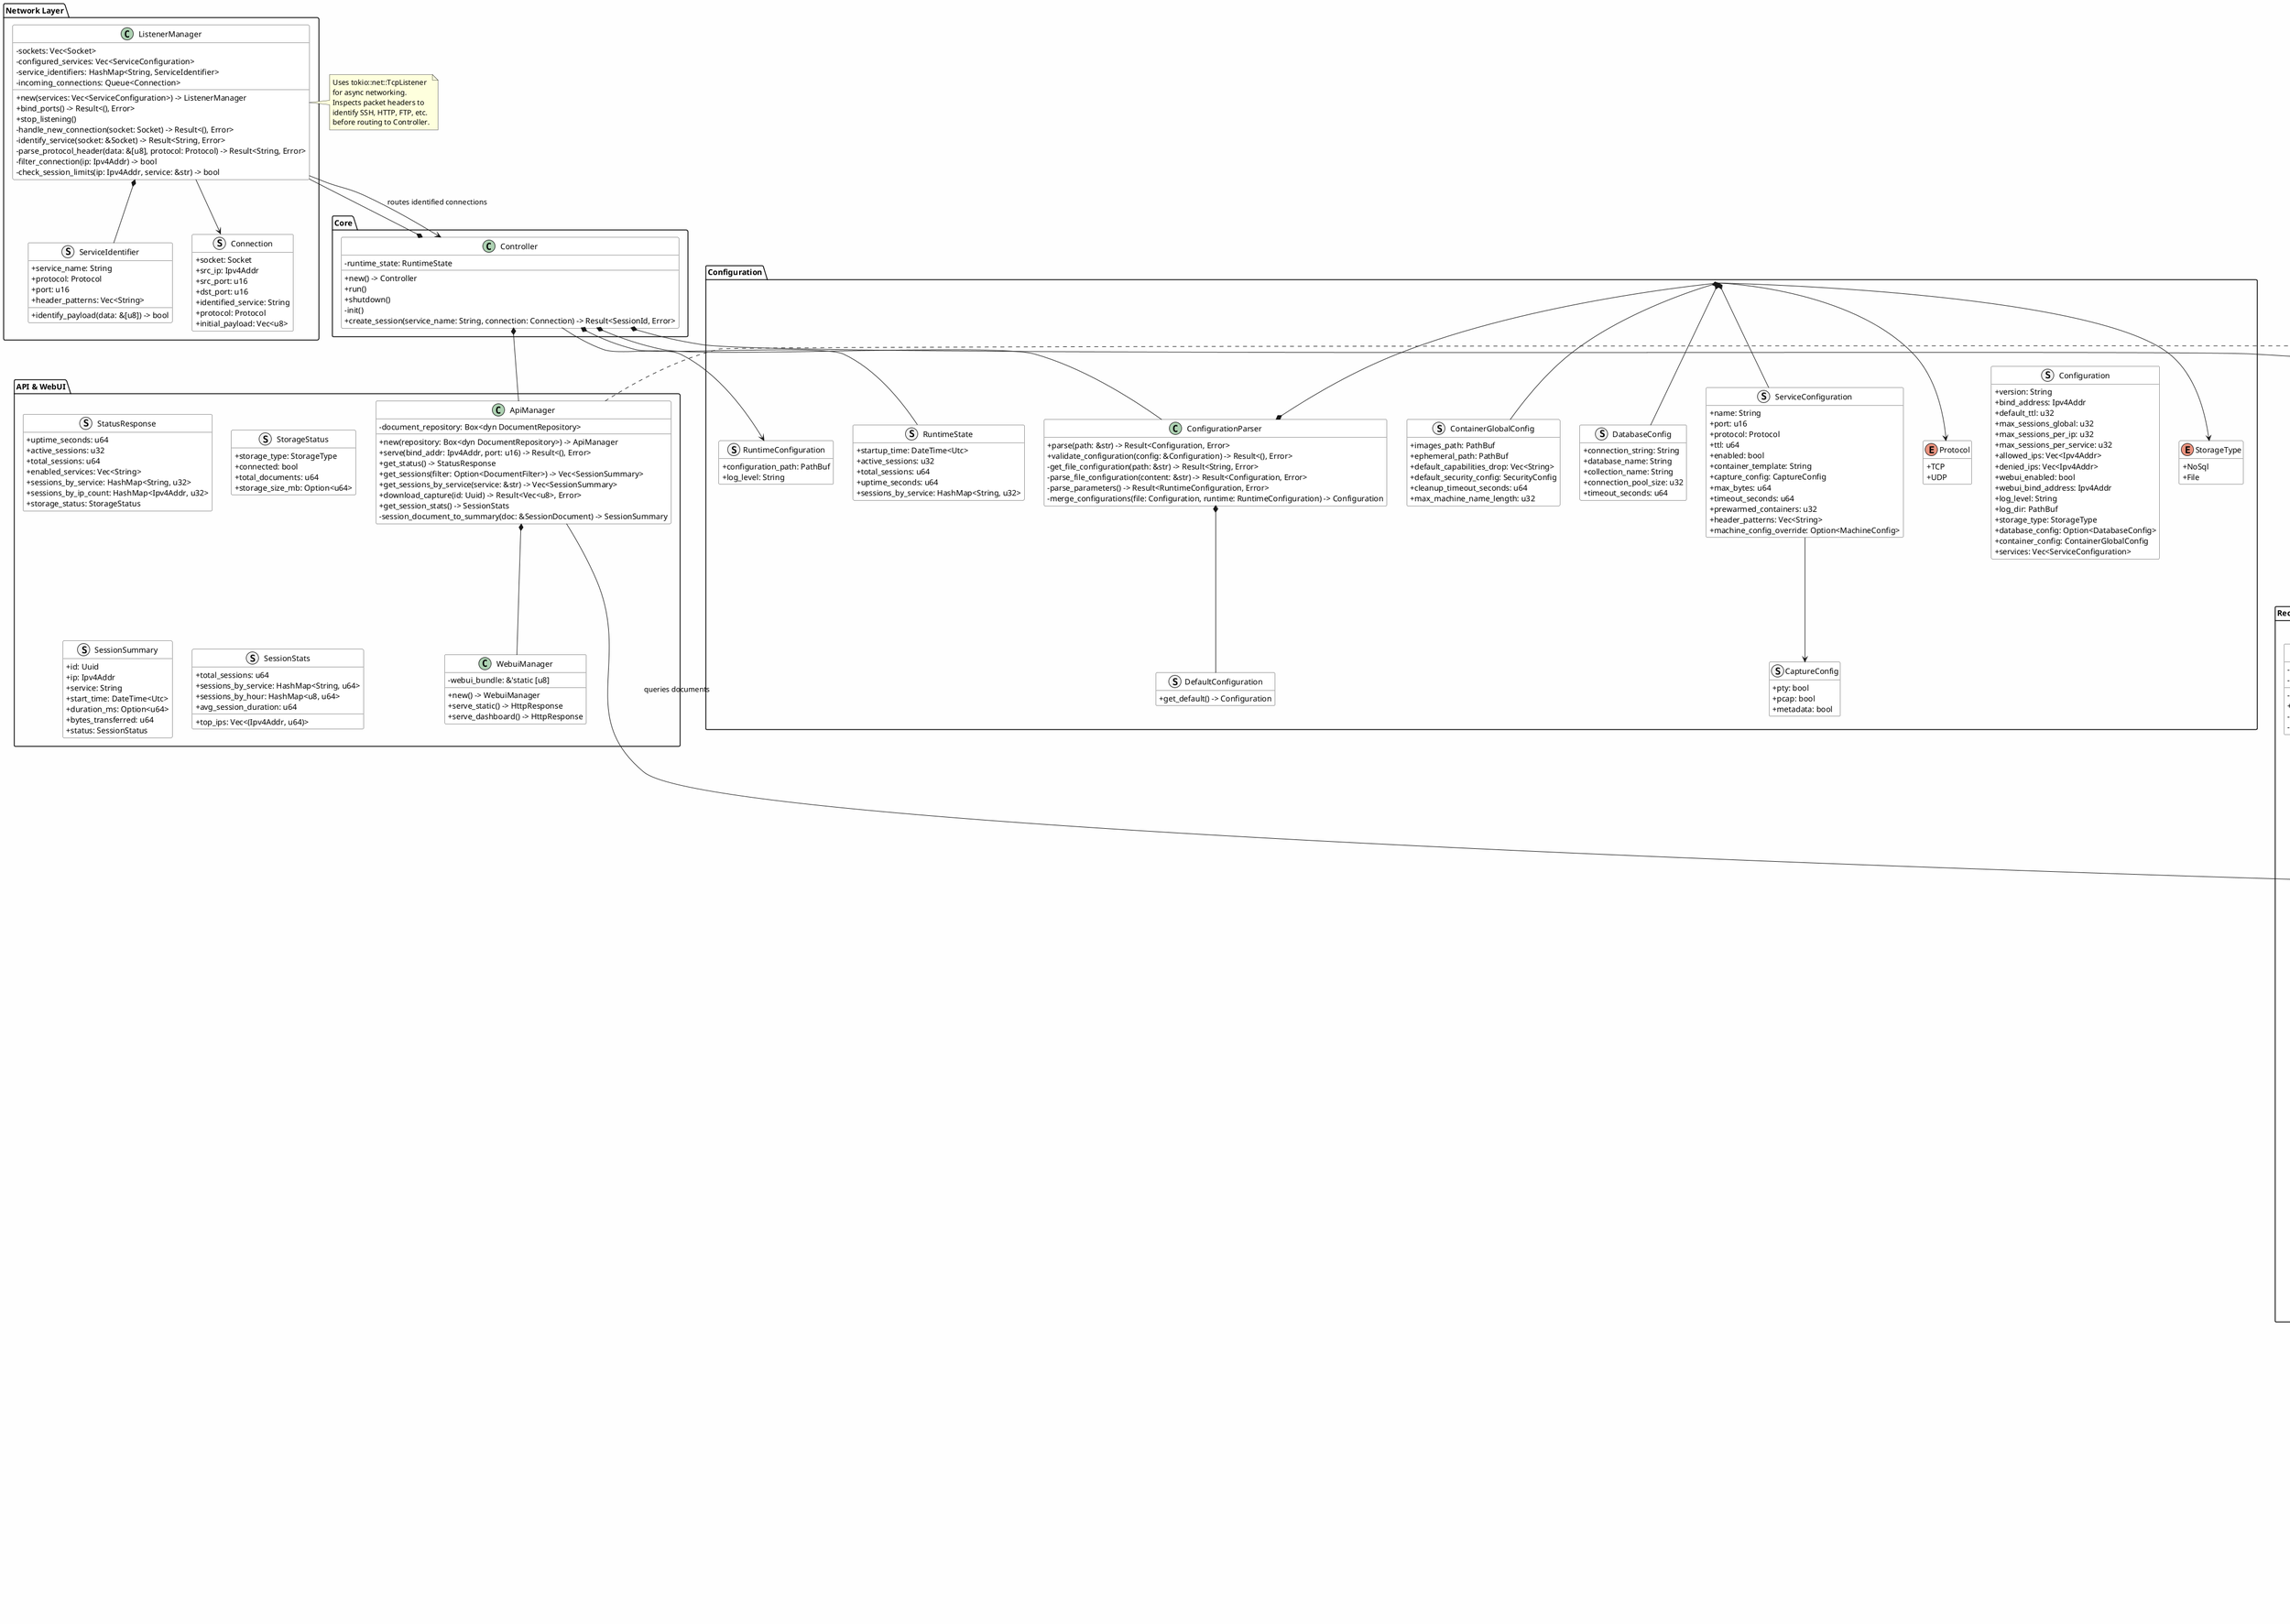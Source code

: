 @startuml

skinparam classAttributeIconSize 0
skinparam groupInheritance 2
hide empty methods
hide empty members
top to bottom direction
skinparam backgroundColor #FEFEFE
skinparam classBackgroundColor #FFFFFF
skinparam classBorderColor #333333

package "Core" {
  class Controller {
    + new() -> Controller
    + run()
    + shutdown()
    - init()
    + create_session(service_name: String, connection: Connection) -> Result<SessionId, Error>
    - runtime_state: RuntimeState
  }
}

package "Network Layer" {
  class ListenerManager {
    + new(services: Vec<ServiceConfiguration>) -> ListenerManager
    + bind_ports() -> Result<(), Error>
    + stop_listening()
    - handle_new_connection(socket: Socket) -> Result<(), Error>
    - identify_service(socket: &Socket) -> Result<String, Error>
    - parse_protocol_header(data: &[u8], protocol: Protocol) -> Result<String, Error>
    - filter_connection(ip: Ipv4Addr) -> bool
    - check_session_limits(ip: Ipv4Addr, service: &str) -> bool
    - sockets: Vec<Socket>
    - configured_services: Vec<ServiceConfiguration>
    - service_identifiers: HashMap<String, ServiceIdentifier>
    - incoming_connections: Queue<Connection>
  }

  struct ServiceIdentifier {
    + service_name: String
    + protocol: Protocol
    + port: u16
    + header_patterns: Vec<String>
    + identify_payload(data: &[u8]) -> bool
  }

  struct Connection {
    + socket: Socket
    + src_ip: Ipv4Addr
    + src_port: u16
    + dst_port: u16
    + identified_service: String
    + protocol: Protocol
    + initial_payload: Vec<u8>
  }
}

package "Session Management" {
  class SessionManager {
    + new() -> SessionManager
    + handle_session(connection: Connection) -> Result<(), Error>
    + cleanup_expired_sessions()
    + get_session_count_for_ip(ip: Ipv4Addr) -> u32
    + get_session_count_for_service(service: &str) -> u32
    - hook_session(session_id: SessionIdentifier) -> Result<(), Error>
    - get_session(id: SessionId) -> Option<&Session>
    - new_session(metadata: SessionMetadata) -> Session
    - save_session(session: &Session) -> Result<(), Error>
    - close_session(id: SessionId) -> Result<(), Error>
    - sessions: HashMap<SessionId, SessionHandle>
    - sessions_by_ip: HashMap<Ipv4Addr, HashSet<SessionId>>
    - sessions_by_service: HashMap<String, HashSet<SessionId>>
  }

  struct SessionMetadata {
    + ip: Ipv4Addr
    + src_port: u16
    + dst_port: u16
    + service_name: String
    + protocol: Protocol
    + timestamp: DateTime<Utc>
  }

  struct SessionHandle {
    + session: Session
    + container: Option<Container>
    + unix_socket: Socket
    + created_at: DateTime<Utc>
    + last_activity: DateTime<Utc>
    + session_initialized: bool
    + ttl_seconds: u64
  }

  struct Session {
    + id: Uuid
    + metadata: SessionMetadata
    + recording: Option<SessionRecording>
    + status: SessionStatus
  }

  enum SessionStatus {
    + Pending
    + Active
    + Expired
    + Closed
  }
}

package "Container Management" {
  class ContainerManager {
    + new(config: ContainerConfig) -> ContainerManager
    + get_container(service: &str) -> Result<Container, Error>
    + cleanup_container(id: Uuid) -> Result<(), Error>
    + health_check() -> Result<(), Error>
    + prewarm_containers(service: &str, count: u32) -> Result<(), Error>
    - create_container(template: &str) -> Result<Container, Error>
    - delete_container(id: Uuid) -> Result<(), Error>
    - obfuscate_container(container: &mut Container) -> Result<(), Error>
    - harden_container(container: &mut Container) -> Result<(), Error>
    - container_pools: HashMap<String, Vec<Container>>
    - pool_sizes: HashMap<String, u32>
    - max_containers_per_service: u32
    - nspawn_wrapper: NspawnWrapper
  }

  struct Container {
    + id: Uuid
    + template: String
    + status: ContainerStatus
    + created_at: DateTime<Utc>
    + last_used: Option<DateTime<Utc>>
    + get_socket() -> Result<Socket, Error>
    + attach_session(session_id: Uuid) -> Result<(), Error>
    + reset_for_reuse() -> Result<(), Error>
    + nspawn_machine: NspawnMachine
  }

  enum ContainerStatus {
    + Creating
    + Ready
    + InUse
    + Stopping
    + Stopped
  }

  ' systemd-nspawn wrapper classes
  class NspawnWrapper {
    + new() -> NspawnWrapper
    + create_machine(config: &MachineConfig) -> Result<NspawnMachine, Error>
    + start_machine(machine: &NspawnMachine) -> Result<(), Error>
    + stop_machine(machine: &NspawnMachine) -> Result<(), Error>
    + terminate_machine(machine: &NspawnMachine) -> Result<(), Error>
    + list_machines() -> Result<Vec<String>, Error>
    + get_machine_status(name: &str) -> Result<MachineStatus, Error>
    + attach_console(machine: &NspawnMachine) -> Result<(UnixStream, UnixStream), Error>
    + create_pty_pair(machine: &NspawnMachine) -> Result<(File, File), Error>
    - execute_systemd_nspawn(args: &[&str]) -> Result<Child, Error>
    - execute_machinectl(args: &[&str]) -> Result<Output, Error>
    - parse_machine_list(output: &str) -> Vec<String>
  }

  struct NspawnMachine {
    + name: String
    + image_path: PathBuf
    + machine_id: Uuid
    + status: MachineStatus
    + pid: Option<u32>
    + created_at: DateTime<Utc>
    + root_directory: PathBuf
    + bind_mounts: Vec<BindMount>
    + capabilities: Vec<String>
    + environment: HashMap<String, String>
    + network_config: NetworkConfig
    + security_config: SecurityConfig
  }

  struct MachineConfig {
    + name: String
    + image_path: PathBuf
    + root_directory: Option<PathBuf>
    + bind_mounts: Vec<BindMount>
    + capabilities_drop: Vec<String>
    + capabilities_keep: Vec<String>
    + environment: HashMap<String, String>
    + network_config: NetworkConfig
    + security_config: SecurityConfig
    + ephemeral: bool
    + readonly: bool
    + boot: bool
    + console: ConsoleType
  }

  struct BindMount {
    + source: PathBuf
    + target: PathBuf
    + readonly: bool
    + create_destination: bool
  }

  struct NetworkConfig {
    + network_type: NetworkType
    + interface_name: Option<String>
    + bridge_name: Option<String>
    + veth_extra: Option<String>
    + port_forwards: Vec<PortForward>
  }

  struct PortForward {
    + host_port: u16
    + container_port: u16
    + protocol: Protocol
  }

  struct SecurityConfig {
    + seccomp_profile: Option<PathBuf>
    + apparmor_profile: Option<String>
    + selinux_context: Option<String>
    + no_new_privileges: bool
    + user_namespace: bool
    + private_network: bool
    + private_users: bool
    + kill_signal: Signal
  }

  enum MachineStatus {
    + Creating
    + Running
    + Stopping
    + Stopped
    + Failed
    + Unknown
  }

  enum NetworkType {
    + Host
    + Private
    + Bridge(String)
    + Interface(String)
    + Zone(String)
  }

  enum ConsoleType {
    + Interactive
    + Passive
    + Pipe
    + None
  }

  enum Signal {
    + SIGTERM
    + SIGKILL
    + SIGINT
    + SIGUSR1
    + SIGUSR2
  }

  ' Command execution and process management
  class ProcessManager {
    + new() -> ProcessManager
    + spawn_command(command: &str, args: &[&str]) -> Result<Child, Error>
    + execute_command(command: &str, args: &[&str]) -> Result<Output, Error>
    + execute_command_with_timeout(command: &str, args: &[&str], timeout: Duration) -> Result<Output, Error>
    + kill_process(pid: u32, signal: Signal) -> Result<(), Error>
    + wait_for_process(child: &mut Child) -> Result<ExitStatus, Error>
    + check_command_exists(command: &str) -> bool
    - validate_systemd_nspawn() -> Result<(), Error>
    - validate_machinectl() -> Result<(), Error>
  }

  ' Image and template management
  class ImageManager {
    + new(images_path: PathBuf) -> ImageManager
    + list_available_images() -> Result<Vec<ImageInfo>, Error>
    + prepare_image(template_name: &str) -> Result<PathBuf, Error>
    + create_ephemeral_copy(image_path: &PathBuf) -> Result<PathBuf, Error>
    + cleanup_ephemeral_image(image_path: &PathBuf) -> Result<(), Error>
    + validate_image(image_path: &PathBuf) -> Result<(), Error>
    + get_image_info(image_path: &PathBuf) -> Result<ImageInfo, Error>
    - images_directory: PathBuf
    - ephemeral_directory: PathBuf
  }

  struct ImageInfo {
    + name: String
    + path: PathBuf
    + size_bytes: u64
    + created_at: DateTime<Utc>
    + image_type: ImageType
    + description: Option<String>
    + service_type: String
  }

  enum ImageType {
    + Directory
    + RawImage
    + SquashFS
    + Subvolume
  }
}

package "Recording & Storage" {
  class SessionRecorder {
    + new(session_metadata: SessionMetadata) -> SessionRecorder
    + start_recording(socket: Socket) -> Result<(), Error>
    + stop_recording() -> Result<SessionRecording, Error>
    - capture_session(socket: Socket)
    - save_session() -> Result<(), Error>
    - out_stream_ref: StreamRef
    - in_stream_ref: StreamRef
    - packet_capture: Option<Pcap>
    - capture_config: CaptureConfig
  }

  struct SessionRecording {
    + session_id: Uuid
    + in_stream: Vec<u8>
    + out_stream: Vec<u8>
    + pcap: Option<Vec<u8>>
    + metadata: SessionMetadata
    + duration_ms: u64
    + bytes_transferred: u64
  }

  ' Document-based data access pattern for NoSQL
  interface DocumentRepository {
    + find_by_id(id: Uuid) -> Result<Option<SessionDocument>, Error>
    + find_all() -> Result<Vec<SessionDocument>, Error>
    + find_by_filter(filter: DocumentFilter) -> Result<Vec<SessionDocument>, Error>
    + insert(document: SessionDocument) -> Result<(), Error>
    + update(id: Uuid, document: SessionDocument) -> Result<(), Error>
    + delete(id: Uuid) -> Result<(), Error>
    + create_index(field: &str) -> Result<(), Error>
    + aggregate(pipeline: Vec<AggregationStage>) -> Result<Vec<DocumentAggregateResult>, Error>
    + count_by_filter(filter: DocumentFilter) -> Result<u64, Error>
  }

  struct SessionDocument {
    + _id: Uuid
    + session_metadata: SessionMetadata
    + recording_data: Option<RecordingData>
    + session_status: SessionStatus
    + created_at: DateTime<Utc>
    + updated_at: DateTime<Utc>
    + closed_at: Option<DateTime<Utc>>
  }

  struct RecordingData {
    + in_stream_base64: String
    + out_stream_base64: String
    + pcap_base64: Option<String>
    + duration_ms: u64
    + bytes_transferred: u64
  }

  struct DocumentFilter {
    + ip: Option<Ipv4Addr>
    + service_name: Option<String>
    + date_range: Option<DateRange>
    + status: Option<SessionStatus>
    + min_duration_ms: Option<u64>
    + max_duration_ms: Option<u64>
  }

  struct DateRange {
    + start: DateTime<Utc>
    + end: DateTime<Utc>
  }

  enum AggregationStage {
    + Match(DocumentFilter)
    + Group(GroupBy)
    + Sort(SortBy)
    + Limit(u32)
    + Project(Vec<String>)
  }

  struct GroupBy {
    + field: String
    + count: bool
    + sum_field: Option<String>
    + avg_field: Option<String>
  }

  struct SortBy {
    + field: String
    + ascending: bool
  }

  struct DocumentAggregateResult {
    + _id: serde_json::Value
    + count: Option<u64>
    + sum: Option<f64>
    + avg: Option<f64>
    + data: HashMap<String, serde_json::Value>
  }

  class NoSqlDocumentRepository {
    - connection: NoSqlConnection
    - database_name: String
    - collection_name: String
    + new(connection: NoSqlConnection, db: &str, collection: &str) -> NoSqlDocumentRepository
    - build_mongo_filter(filter: &DocumentFilter) -> mongodb::bson::Document
    - build_mongo_pipeline(stages: &[AggregationStage]) -> Vec<mongodb::bson::Document>
  }

  class FileDocumentRepository {
    - storage_path: PathBuf
    - index_cache: HashMap<String, Vec<Uuid>>
    - file_locks: HashMap<Uuid, Mutex<()>>
    + new(storage_path: PathBuf) -> FileDocumentRepository
    - rebuild_index() -> Result<(), Error>
    - get_document_path(id: Uuid) -> PathBuf
  }
}

package "Configuration" {
  class ConfigurationParser {
    + parse(path: &str) -> Result<Configuration, Error>
    + validate_configuration(config: &Configuration) -> Result<(), Error>
    - get_file_configuration(path: &str) -> Result<String, Error>
    - parse_file_configuration(content: &str) -> Result<Configuration, Error>
    - parse_parameters() -> Result<RuntimeConfiguration, Error>
    - merge_configurations(file: Configuration, runtime: RuntimeConfiguration) -> Configuration
  }

  struct DefaultConfiguration {
    + get_default() -> Configuration
  }

  struct Configuration {
    + version: String
    + bind_address: Ipv4Addr
    + default_ttl: u32
    + max_sessions_global: u32
    + max_sessions_per_ip: u32
    + max_sessions_per_service: u32
    + allowed_ips: Vec<Ipv4Addr>
    + denied_ips: Vec<Ipv4Addr>
    + webui_enabled: bool
    + webui_bind_address: Ipv4Addr
    + log_level: String
    + log_dir: PathBuf
    + storage_type: StorageType
    + database_config: Option<DatabaseConfig>
    + container_config: ContainerGlobalConfig
    + services: Vec<ServiceConfiguration>
  }

  struct ContainerGlobalConfig {
    + images_path: PathBuf
    + ephemeral_path: PathBuf
    + default_capabilities_drop: Vec<String>
    + default_security_config: SecurityConfig
    + cleanup_timeout_seconds: u64
    + max_machine_name_length: u32
  }

  struct DatabaseConfig {
    + connection_string: String
    + database_name: String
    + collection_name: String
    + connection_pool_size: u32
    + timeout_seconds: u64
  }

  struct ServiceConfiguration {
    + name: String
    + port: u16
    + protocol: Protocol
    + ttl: u64
    + enabled: bool
    + container_template: String
    + capture_config: CaptureConfig
    + max_bytes: u64
    + timeout_seconds: u64
    + prewarmed_containers: u32
    + header_patterns: Vec<String>
    + machine_config_override: Option<MachineConfig>
  }

  struct RuntimeConfiguration {
    + configuration_path: PathBuf
    + log_level: String
  }

  struct RuntimeState {
    + startup_time: DateTime<Utc>
    + active_sessions: u32
    + total_sessions: u64
    + uptime_seconds: u64
    + sessions_by_service: HashMap<String, u32>
  }

  enum Protocol {
    + TCP
    + UDP
  }

  enum StorageType {
    + NoSql
    + File
  }

  struct CaptureConfig {
    + pty: bool
    + pcap: bool
    + metadata: bool
  }
}

package "API & WebUI" {
  class ApiManager {
    + new(repository: Box<dyn DocumentRepository>) -> ApiManager
    + serve(bind_addr: Ipv4Addr, port: u16) -> Result<(), Error>
    + get_status() -> StatusResponse
    + get_sessions(filter: Option<DocumentFilter>) -> Vec<SessionSummary>
    + get_sessions_by_service(service: &str) -> Vec<SessionSummary>
    + download_capture(id: Uuid) -> Result<Vec<u8>, Error>
    + get_session_stats() -> SessionStats
    - document_repository: Box<dyn DocumentRepository>
    - session_document_to_summary(doc: &SessionDocument) -> SessionSummary
  }

  class WebuiManager {
    + new() -> WebuiManager
    + serve_static() -> HttpResponse
    + serve_dashboard() -> HttpResponse
    - webui_bundle: &'static [u8]
  }

  struct StatusResponse {
    + uptime_seconds: u64
    + active_sessions: u32
    + total_sessions: u64
    + enabled_services: Vec<String>
    + sessions_by_service: HashMap<String, u32>
    + sessions_by_ip_count: HashMap<Ipv4Addr, u32>
    + storage_status: StorageStatus
  }

  struct StorageStatus {
    + storage_type: StorageType
    + connected: bool
    + total_documents: u64
    + storage_size_mb: Option<u64>
  }

  struct SessionSummary {
    + id: Uuid
    + ip: Ipv4Addr
    + service: String
    + start_time: DateTime<Utc>
    + duration_ms: Option<u64>
    + bytes_transferred: u64
    + status: SessionStatus
  }

  struct SessionStats {
    + total_sessions: u64
    + sessions_by_service: HashMap<String, u64>
    + sessions_by_hour: HashMap<u8, u64>
    + top_ips: Vec<(Ipv4Addr, u64)>
    + avg_session_duration: u64
  }
}

' Relationships
Controller *-- RuntimeState
Controller *-- ListenerManager
Controller *-- SessionManager
Controller *-- ConfigurationParser
Controller *-- ApiManager

ListenerManager --> Controller : routes identified connections
ListenerManager *-- ServiceIdentifier
ListenerManager --> Connection

SessionManager *-- SessionHandle
SessionManager *-- ContainerManager
SessionManager *-- SessionRecorder

SessionHandle *-- Session
Session *-- SessionMetadata
Session --> SessionStatus
Session *-- SessionRecording

ContainerManager *-- Container
ContainerManager *-- NspawnWrapper
ContainerManager *-- ImageManager
Container --> ContainerStatus
Container *-- NspawnMachine

' systemd-nspawn relationships
NspawnWrapper --> ProcessManager : executes commands
NspawnWrapper *-- NspawnMachine
NspawnMachine *-- MachineConfig
NspawnMachine --> MachineStatus
MachineConfig *-- BindMount
MachineConfig *-- NetworkConfig
MachineConfig *-- SecurityConfig
NetworkConfig *-- PortForward
NetworkConfig --> NetworkType
MachineConfig --> ConsoleType
SecurityConfig --> Signal
ImageManager *-- ImageInfo
ImageInfo --> ImageType

SessionRecorder *-- SessionRecording
SessionRecorder --> DocumentRepository : stores documents

ConfigurationParser *-- Configuration
ConfigurationParser *-- DefaultConfiguration
Configuration *-- ServiceConfiguration
Configuration *-- DatabaseConfig
Configuration *-- ContainerGlobalConfig
Configuration --> Protocol
Configuration --> StorageType
ServiceConfiguration --> CaptureConfig
Controller --> RuntimeConfiguration

ApiManager *-- WebuiManager
ApiManager --> DocumentRepository : queries documents
NoSqlDocumentRepository ..|> DocumentRepository
FileDocumentRepository ..|> DocumentRepository

DocumentRepository --> SessionDocument
SessionDocument *-- RecordingData
SessionDocument *-- SessionMetadata
DocumentFilter --> DateRange
DocumentRepository --> DocumentFilter
DocumentRepository --> AggregationStage
AggregationStage --> GroupBy
AggregationStage --> SortBy
DocumentRepository --> DocumentAggregateResult

' Dependencies on external types
note right of ListenerManager : Uses tokio::net::TcpListener\nfor async networking.\nInspects packet headers to\nidentify SSH, HTTP, FTP, etc.\nbefore routing to Controller.
note right of ContainerManager : Integrates with systemd-nspawn\nthrough custom wrapper classes.\nMaintains pre-warmed pools\nper service for performance.
note right of NspawnWrapper : Custom systemd-nspawn wrapper\nexecutes systemd-nspawn and\nmachinectl commands directly.\nHandles machine lifecycle.
note right of ProcessManager : Manages process execution\nwith timeouts and signal handling.\nValidates systemd dependencies.
note right of ImageManager : Manages container images\nand ephemeral copies for\nisolation and security.
note right of SessionRecorder : Uses pcap library for\npacket capture when enabled.\nCaptures only stdin/stdout streams\nand optional packet data.
note left of NoSqlDocumentRepository : Primary storage for MVP.\nDocument-based pattern with\nMongoDB integration.\nStores simple session recordings\nwith stdin/stdout and pcap data.
note right of ApiManager : WebUI only accessible on\nlocal network (127.0.0.1\nor private IP range).\nNo authentication for MVP.\nConverts SessionDocument\nto lightweight SessionSummary.

@enduml
